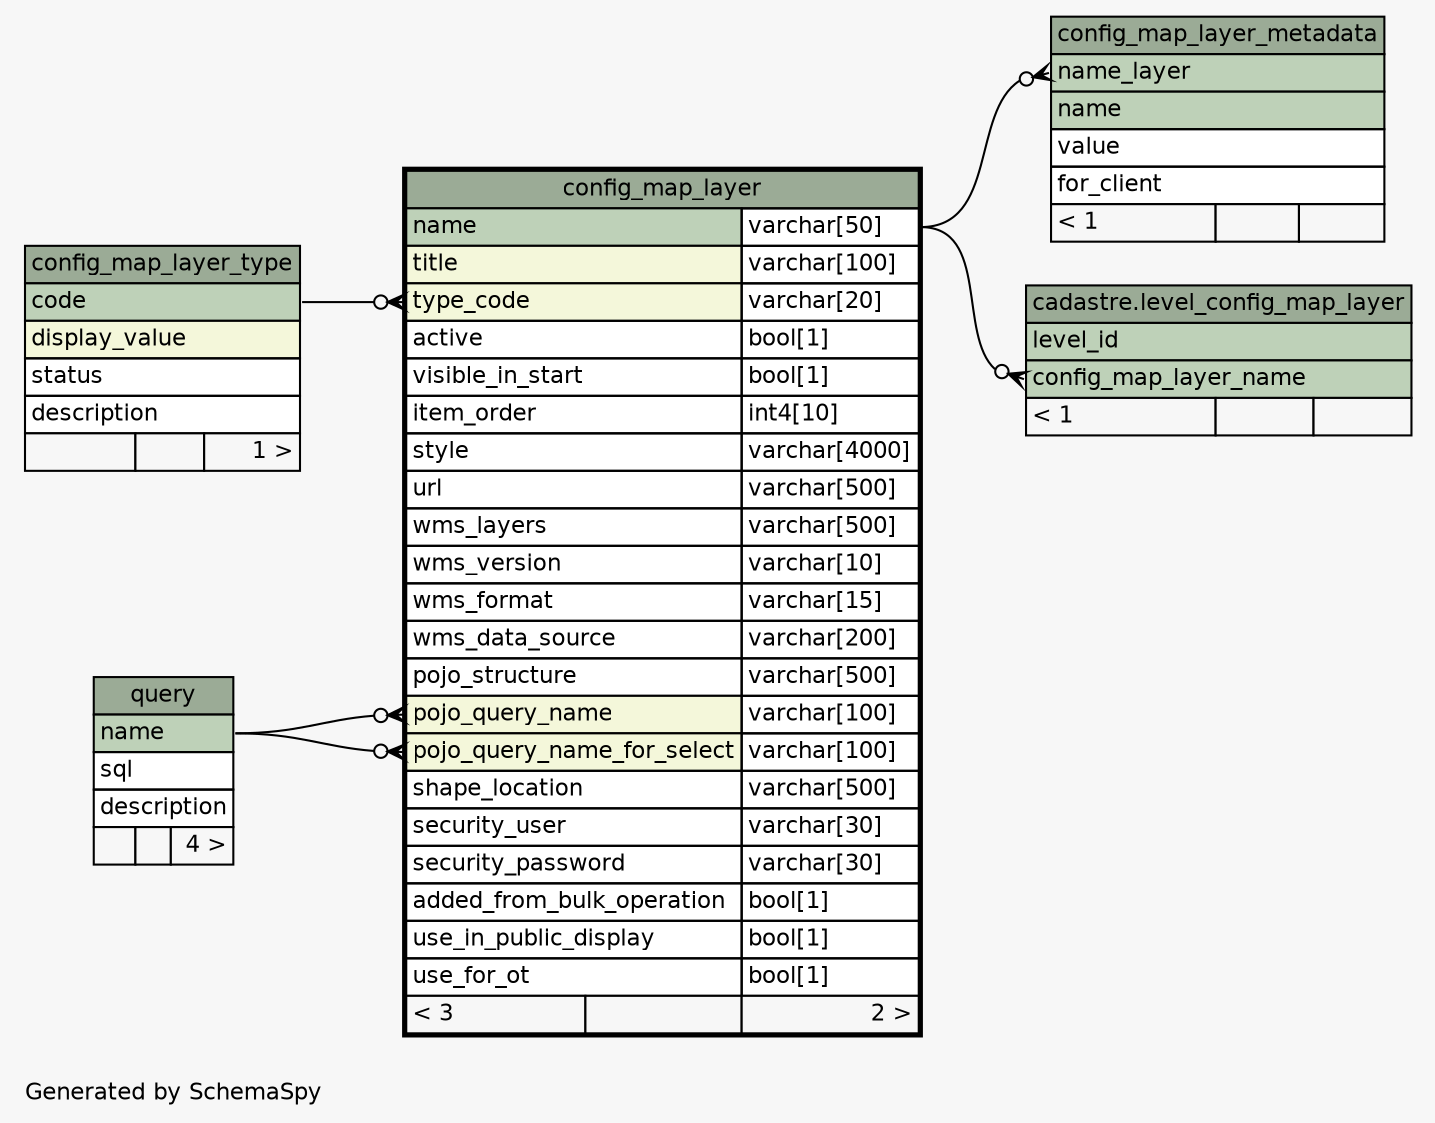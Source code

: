 // dot 2.36.0 on Windows 10 10.0
// SchemaSpy rev 590
digraph "oneDegreeRelationshipsDiagram" {
  graph [
    rankdir="RL"
    bgcolor="#f7f7f7"
    label="\nGenerated by SchemaSpy"
    labeljust="l"
    nodesep="0.18"
    ranksep="0.46"
    fontname="Helvetica"
    fontsize="11"
  ];
  node [
    fontname="Helvetica"
    fontsize="11"
    shape="plaintext"
  ];
  edge [
    arrowsize="0.8"
  ];
  "config_map_layer":"pojo_query_name":w -> "query":"name":e [arrowhead=none dir=back arrowtail=crowodot];
  "config_map_layer":"pojo_query_name_for_select":w -> "query":"name":e [arrowhead=none dir=back arrowtail=crowodot];
  "config_map_layer":"type_code":w -> "config_map_layer_type":"code":e [arrowhead=none dir=back arrowtail=crowodot];
  "config_map_layer_metadata":"name_layer":w -> "config_map_layer":"name.type":e [arrowhead=none dir=back arrowtail=crowodot];
  "cadastre.level_config_map_layer":"config_map_layer_name":w -> "config_map_layer":"name.type":e [arrowhead=none dir=back arrowtail=crowodot];
  "config_map_layer" [
    label=<
    <TABLE BORDER="2" CELLBORDER="1" CELLSPACING="0" BGCOLOR="#ffffff">
      <TR><TD COLSPAN="3" BGCOLOR="#9bab96" ALIGN="CENTER">config_map_layer</TD></TR>
      <TR><TD PORT="name" COLSPAN="2" BGCOLOR="#bed1b8" ALIGN="LEFT">name</TD><TD PORT="name.type" ALIGN="LEFT">varchar[50]</TD></TR>
      <TR><TD PORT="title" COLSPAN="2" BGCOLOR="#f4f7da" ALIGN="LEFT">title</TD><TD PORT="title.type" ALIGN="LEFT">varchar[100]</TD></TR>
      <TR><TD PORT="type_code" COLSPAN="2" BGCOLOR="#f4f7da" ALIGN="LEFT">type_code</TD><TD PORT="type_code.type" ALIGN="LEFT">varchar[20]</TD></TR>
      <TR><TD PORT="active" COLSPAN="2" ALIGN="LEFT">active</TD><TD PORT="active.type" ALIGN="LEFT">bool[1]</TD></TR>
      <TR><TD PORT="visible_in_start" COLSPAN="2" ALIGN="LEFT">visible_in_start</TD><TD PORT="visible_in_start.type" ALIGN="LEFT">bool[1]</TD></TR>
      <TR><TD PORT="item_order" COLSPAN="2" ALIGN="LEFT">item_order</TD><TD PORT="item_order.type" ALIGN="LEFT">int4[10]</TD></TR>
      <TR><TD PORT="style" COLSPAN="2" ALIGN="LEFT">style</TD><TD PORT="style.type" ALIGN="LEFT">varchar[4000]</TD></TR>
      <TR><TD PORT="url" COLSPAN="2" ALIGN="LEFT">url</TD><TD PORT="url.type" ALIGN="LEFT">varchar[500]</TD></TR>
      <TR><TD PORT="wms_layers" COLSPAN="2" ALIGN="LEFT">wms_layers</TD><TD PORT="wms_layers.type" ALIGN="LEFT">varchar[500]</TD></TR>
      <TR><TD PORT="wms_version" COLSPAN="2" ALIGN="LEFT">wms_version</TD><TD PORT="wms_version.type" ALIGN="LEFT">varchar[10]</TD></TR>
      <TR><TD PORT="wms_format" COLSPAN="2" ALIGN="LEFT">wms_format</TD><TD PORT="wms_format.type" ALIGN="LEFT">varchar[15]</TD></TR>
      <TR><TD PORT="wms_data_source" COLSPAN="2" ALIGN="LEFT">wms_data_source</TD><TD PORT="wms_data_source.type" ALIGN="LEFT">varchar[200]</TD></TR>
      <TR><TD PORT="pojo_structure" COLSPAN="2" ALIGN="LEFT">pojo_structure</TD><TD PORT="pojo_structure.type" ALIGN="LEFT">varchar[500]</TD></TR>
      <TR><TD PORT="pojo_query_name" COLSPAN="2" BGCOLOR="#f4f7da" ALIGN="LEFT">pojo_query_name</TD><TD PORT="pojo_query_name.type" ALIGN="LEFT">varchar[100]</TD></TR>
      <TR><TD PORT="pojo_query_name_for_select" COLSPAN="2" BGCOLOR="#f4f7da" ALIGN="LEFT">pojo_query_name_for_select</TD><TD PORT="pojo_query_name_for_select.type" ALIGN="LEFT">varchar[100]</TD></TR>
      <TR><TD PORT="shape_location" COLSPAN="2" ALIGN="LEFT">shape_location</TD><TD PORT="shape_location.type" ALIGN="LEFT">varchar[500]</TD></TR>
      <TR><TD PORT="security_user" COLSPAN="2" ALIGN="LEFT">security_user</TD><TD PORT="security_user.type" ALIGN="LEFT">varchar[30]</TD></TR>
      <TR><TD PORT="security_password" COLSPAN="2" ALIGN="LEFT">security_password</TD><TD PORT="security_password.type" ALIGN="LEFT">varchar[30]</TD></TR>
      <TR><TD PORT="added_from_bulk_operation" COLSPAN="2" ALIGN="LEFT">added_from_bulk_operation</TD><TD PORT="added_from_bulk_operation.type" ALIGN="LEFT">bool[1]</TD></TR>
      <TR><TD PORT="use_in_public_display" COLSPAN="2" ALIGN="LEFT">use_in_public_display</TD><TD PORT="use_in_public_display.type" ALIGN="LEFT">bool[1]</TD></TR>
      <TR><TD PORT="use_for_ot" COLSPAN="2" ALIGN="LEFT">use_for_ot</TD><TD PORT="use_for_ot.type" ALIGN="LEFT">bool[1]</TD></TR>
      <TR><TD ALIGN="LEFT" BGCOLOR="#f7f7f7">&lt; 3</TD><TD ALIGN="RIGHT" BGCOLOR="#f7f7f7">  </TD><TD ALIGN="RIGHT" BGCOLOR="#f7f7f7">2 &gt;</TD></TR>
    </TABLE>>
    URL="config_map_layer.html"
    tooltip="config_map_layer"
  ];
  "config_map_layer_metadata" [
    label=<
    <TABLE BORDER="0" CELLBORDER="1" CELLSPACING="0" BGCOLOR="#ffffff">
      <TR><TD COLSPAN="3" BGCOLOR="#9bab96" ALIGN="CENTER">config_map_layer_metadata</TD></TR>
      <TR><TD PORT="name_layer" COLSPAN="3" BGCOLOR="#bed1b8" ALIGN="LEFT">name_layer</TD></TR>
      <TR><TD PORT="name" COLSPAN="3" BGCOLOR="#bed1b8" ALIGN="LEFT">name</TD></TR>
      <TR><TD PORT="value" COLSPAN="3" ALIGN="LEFT">value</TD></TR>
      <TR><TD PORT="for_client" COLSPAN="3" ALIGN="LEFT">for_client</TD></TR>
      <TR><TD ALIGN="LEFT" BGCOLOR="#f7f7f7">&lt; 1</TD><TD ALIGN="RIGHT" BGCOLOR="#f7f7f7">  </TD><TD ALIGN="RIGHT" BGCOLOR="#f7f7f7">  </TD></TR>
    </TABLE>>
    URL="config_map_layer_metadata.html"
    tooltip="config_map_layer_metadata"
  ];
  "config_map_layer_type" [
    label=<
    <TABLE BORDER="0" CELLBORDER="1" CELLSPACING="0" BGCOLOR="#ffffff">
      <TR><TD COLSPAN="3" BGCOLOR="#9bab96" ALIGN="CENTER">config_map_layer_type</TD></TR>
      <TR><TD PORT="code" COLSPAN="3" BGCOLOR="#bed1b8" ALIGN="LEFT">code</TD></TR>
      <TR><TD PORT="display_value" COLSPAN="3" BGCOLOR="#f4f7da" ALIGN="LEFT">display_value</TD></TR>
      <TR><TD PORT="status" COLSPAN="3" ALIGN="LEFT">status</TD></TR>
      <TR><TD PORT="description" COLSPAN="3" ALIGN="LEFT">description</TD></TR>
      <TR><TD ALIGN="LEFT" BGCOLOR="#f7f7f7">  </TD><TD ALIGN="RIGHT" BGCOLOR="#f7f7f7">  </TD><TD ALIGN="RIGHT" BGCOLOR="#f7f7f7">1 &gt;</TD></TR>
    </TABLE>>
    URL="config_map_layer_type.html"
    tooltip="config_map_layer_type"
  ];
  "cadastre.level_config_map_layer" [
    label=<
    <TABLE BORDER="0" CELLBORDER="1" CELLSPACING="0" BGCOLOR="#ffffff">
      <TR><TD COLSPAN="3" BGCOLOR="#9bab96" ALIGN="CENTER">cadastre.level_config_map_layer</TD></TR>
      <TR><TD PORT="level_id" COLSPAN="3" BGCOLOR="#bed1b8" ALIGN="LEFT">level_id</TD></TR>
      <TR><TD PORT="config_map_layer_name" COLSPAN="3" BGCOLOR="#bed1b8" ALIGN="LEFT">config_map_layer_name</TD></TR>
      <TR><TD ALIGN="LEFT" BGCOLOR="#f7f7f7">&lt; 1</TD><TD ALIGN="RIGHT" BGCOLOR="#f7f7f7">  </TD><TD ALIGN="RIGHT" BGCOLOR="#f7f7f7">  </TD></TR>
    </TABLE>>
    URL="../../cadastre/tables/level_config_map_layer.html"
    tooltip="cadastre.level_config_map_layer"
  ];
  "query" [
    label=<
    <TABLE BORDER="0" CELLBORDER="1" CELLSPACING="0" BGCOLOR="#ffffff">
      <TR><TD COLSPAN="3" BGCOLOR="#9bab96" ALIGN="CENTER">query</TD></TR>
      <TR><TD PORT="name" COLSPAN="3" BGCOLOR="#bed1b8" ALIGN="LEFT">name</TD></TR>
      <TR><TD PORT="sql" COLSPAN="3" ALIGN="LEFT">sql</TD></TR>
      <TR><TD PORT="description" COLSPAN="3" ALIGN="LEFT">description</TD></TR>
      <TR><TD ALIGN="LEFT" BGCOLOR="#f7f7f7">  </TD><TD ALIGN="RIGHT" BGCOLOR="#f7f7f7">  </TD><TD ALIGN="RIGHT" BGCOLOR="#f7f7f7">4 &gt;</TD></TR>
    </TABLE>>
    URL="query.html"
    tooltip="query"
  ];
}
